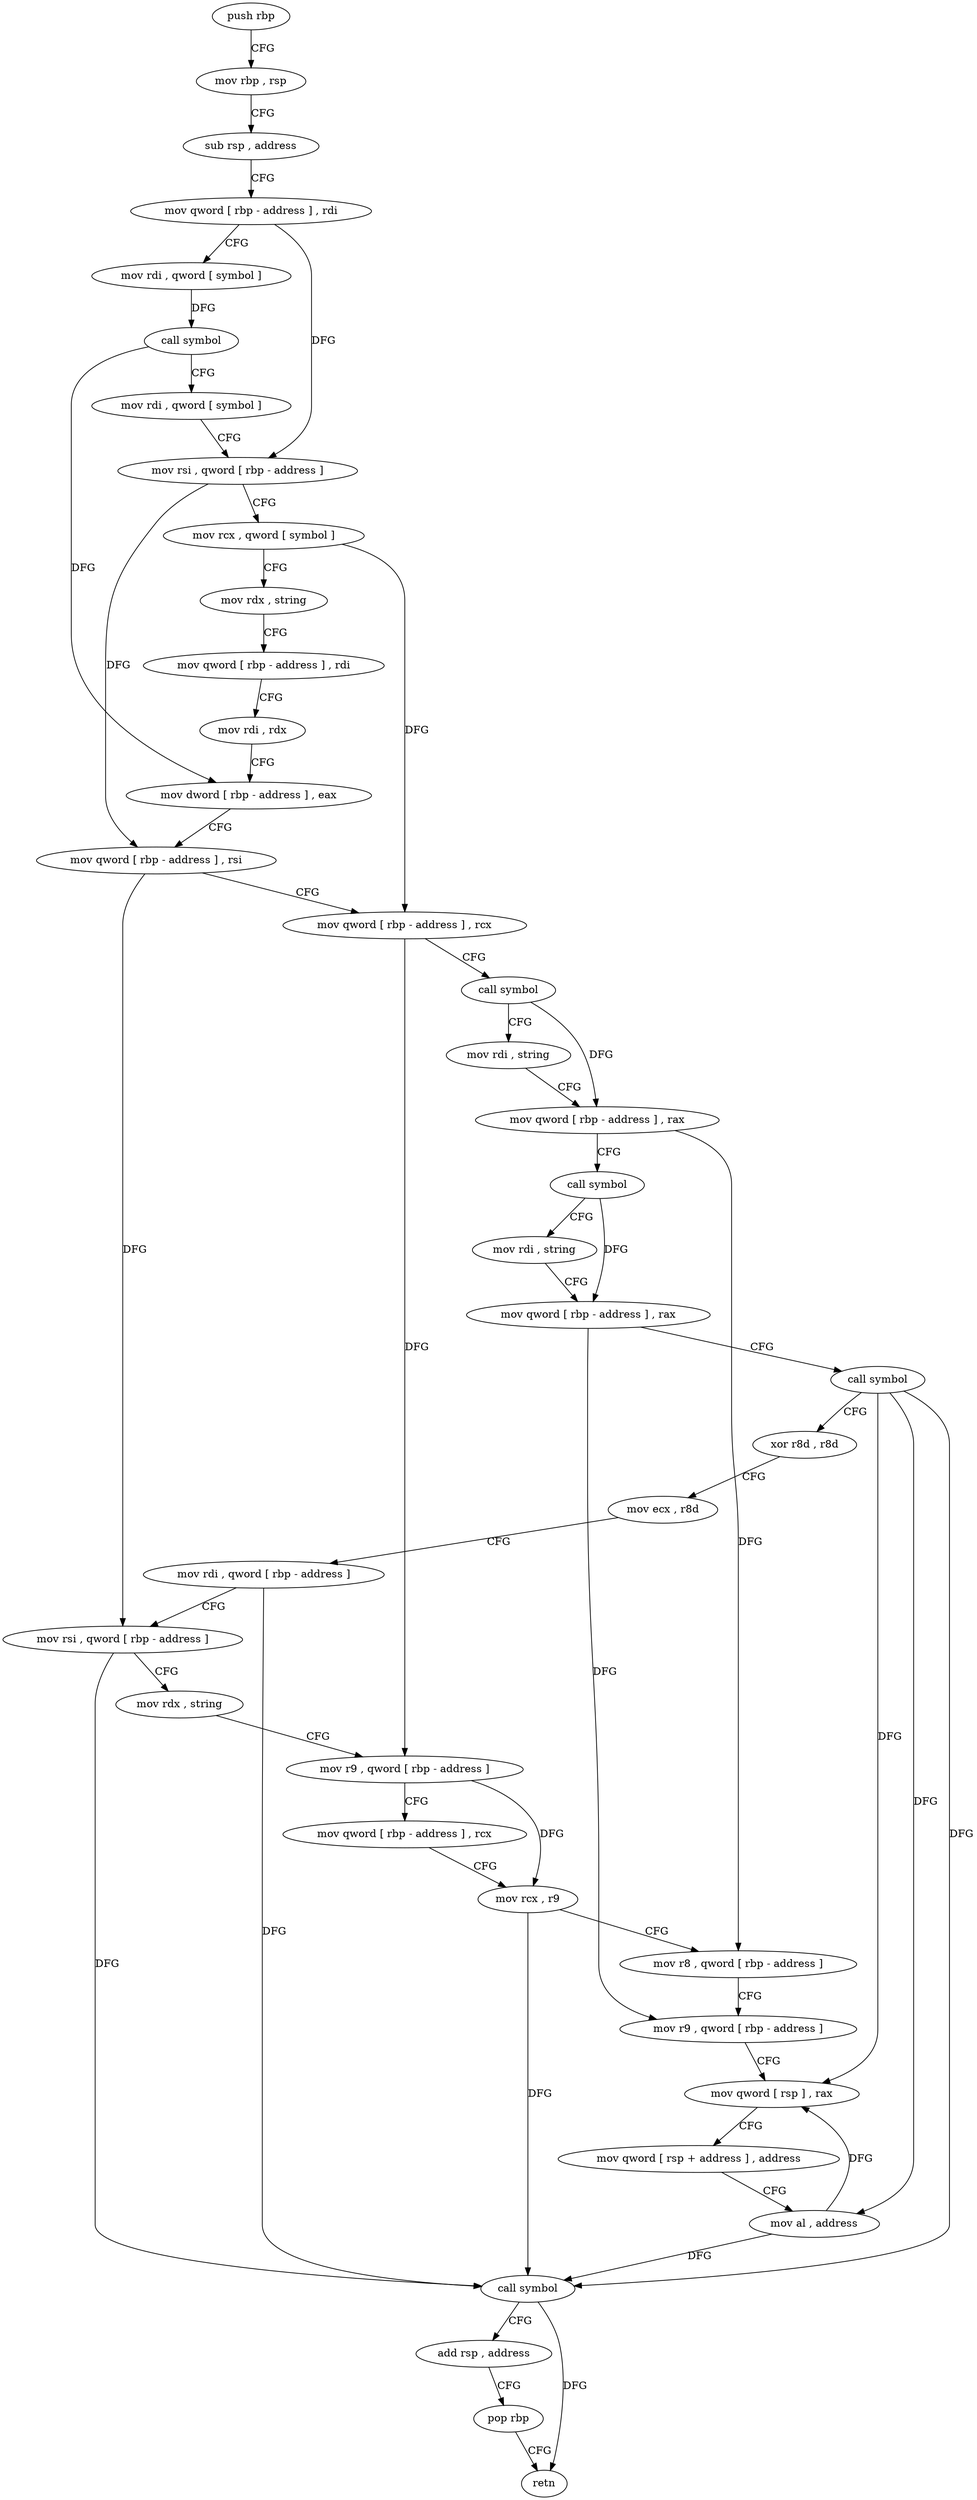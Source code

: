 digraph "func" {
"4296112" [label = "push rbp" ]
"4296113" [label = "mov rbp , rsp" ]
"4296116" [label = "sub rsp , address" ]
"4296120" [label = "mov qword [ rbp - address ] , rdi" ]
"4296124" [label = "mov rdi , qword [ symbol ]" ]
"4296132" [label = "call symbol" ]
"4296137" [label = "mov rdi , qword [ symbol ]" ]
"4296145" [label = "mov rsi , qword [ rbp - address ]" ]
"4296149" [label = "mov rcx , qword [ symbol ]" ]
"4296157" [label = "mov rdx , string" ]
"4296167" [label = "mov qword [ rbp - address ] , rdi" ]
"4296171" [label = "mov rdi , rdx" ]
"4296174" [label = "mov dword [ rbp - address ] , eax" ]
"4296177" [label = "mov qword [ rbp - address ] , rsi" ]
"4296181" [label = "mov qword [ rbp - address ] , rcx" ]
"4296185" [label = "call symbol" ]
"4296190" [label = "mov rdi , string" ]
"4296200" [label = "mov qword [ rbp - address ] , rax" ]
"4296204" [label = "call symbol" ]
"4296209" [label = "mov rdi , string" ]
"4296219" [label = "mov qword [ rbp - address ] , rax" ]
"4296223" [label = "call symbol" ]
"4296228" [label = "xor r8d , r8d" ]
"4296231" [label = "mov ecx , r8d" ]
"4296234" [label = "mov rdi , qword [ rbp - address ]" ]
"4296238" [label = "mov rsi , qword [ rbp - address ]" ]
"4296242" [label = "mov rdx , string" ]
"4296252" [label = "mov r9 , qword [ rbp - address ]" ]
"4296256" [label = "mov qword [ rbp - address ] , rcx" ]
"4296260" [label = "mov rcx , r9" ]
"4296263" [label = "mov r8 , qword [ rbp - address ]" ]
"4296267" [label = "mov r9 , qword [ rbp - address ]" ]
"4296271" [label = "mov qword [ rsp ] , rax" ]
"4296275" [label = "mov qword [ rsp + address ] , address" ]
"4296284" [label = "mov al , address" ]
"4296286" [label = "call symbol" ]
"4296291" [label = "add rsp , address" ]
"4296295" [label = "pop rbp" ]
"4296296" [label = "retn" ]
"4296112" -> "4296113" [ label = "CFG" ]
"4296113" -> "4296116" [ label = "CFG" ]
"4296116" -> "4296120" [ label = "CFG" ]
"4296120" -> "4296124" [ label = "CFG" ]
"4296120" -> "4296145" [ label = "DFG" ]
"4296124" -> "4296132" [ label = "DFG" ]
"4296132" -> "4296137" [ label = "CFG" ]
"4296132" -> "4296174" [ label = "DFG" ]
"4296137" -> "4296145" [ label = "CFG" ]
"4296145" -> "4296149" [ label = "CFG" ]
"4296145" -> "4296177" [ label = "DFG" ]
"4296149" -> "4296157" [ label = "CFG" ]
"4296149" -> "4296181" [ label = "DFG" ]
"4296157" -> "4296167" [ label = "CFG" ]
"4296167" -> "4296171" [ label = "CFG" ]
"4296171" -> "4296174" [ label = "CFG" ]
"4296174" -> "4296177" [ label = "CFG" ]
"4296177" -> "4296181" [ label = "CFG" ]
"4296177" -> "4296238" [ label = "DFG" ]
"4296181" -> "4296185" [ label = "CFG" ]
"4296181" -> "4296252" [ label = "DFG" ]
"4296185" -> "4296190" [ label = "CFG" ]
"4296185" -> "4296200" [ label = "DFG" ]
"4296190" -> "4296200" [ label = "CFG" ]
"4296200" -> "4296204" [ label = "CFG" ]
"4296200" -> "4296263" [ label = "DFG" ]
"4296204" -> "4296209" [ label = "CFG" ]
"4296204" -> "4296219" [ label = "DFG" ]
"4296209" -> "4296219" [ label = "CFG" ]
"4296219" -> "4296223" [ label = "CFG" ]
"4296219" -> "4296267" [ label = "DFG" ]
"4296223" -> "4296228" [ label = "CFG" ]
"4296223" -> "4296271" [ label = "DFG" ]
"4296223" -> "4296284" [ label = "DFG" ]
"4296223" -> "4296286" [ label = "DFG" ]
"4296228" -> "4296231" [ label = "CFG" ]
"4296231" -> "4296234" [ label = "CFG" ]
"4296234" -> "4296238" [ label = "CFG" ]
"4296234" -> "4296286" [ label = "DFG" ]
"4296238" -> "4296242" [ label = "CFG" ]
"4296238" -> "4296286" [ label = "DFG" ]
"4296242" -> "4296252" [ label = "CFG" ]
"4296252" -> "4296256" [ label = "CFG" ]
"4296252" -> "4296260" [ label = "DFG" ]
"4296256" -> "4296260" [ label = "CFG" ]
"4296260" -> "4296263" [ label = "CFG" ]
"4296260" -> "4296286" [ label = "DFG" ]
"4296263" -> "4296267" [ label = "CFG" ]
"4296267" -> "4296271" [ label = "CFG" ]
"4296271" -> "4296275" [ label = "CFG" ]
"4296275" -> "4296284" [ label = "CFG" ]
"4296284" -> "4296286" [ label = "DFG" ]
"4296284" -> "4296271" [ label = "DFG" ]
"4296286" -> "4296291" [ label = "CFG" ]
"4296286" -> "4296296" [ label = "DFG" ]
"4296291" -> "4296295" [ label = "CFG" ]
"4296295" -> "4296296" [ label = "CFG" ]
}
